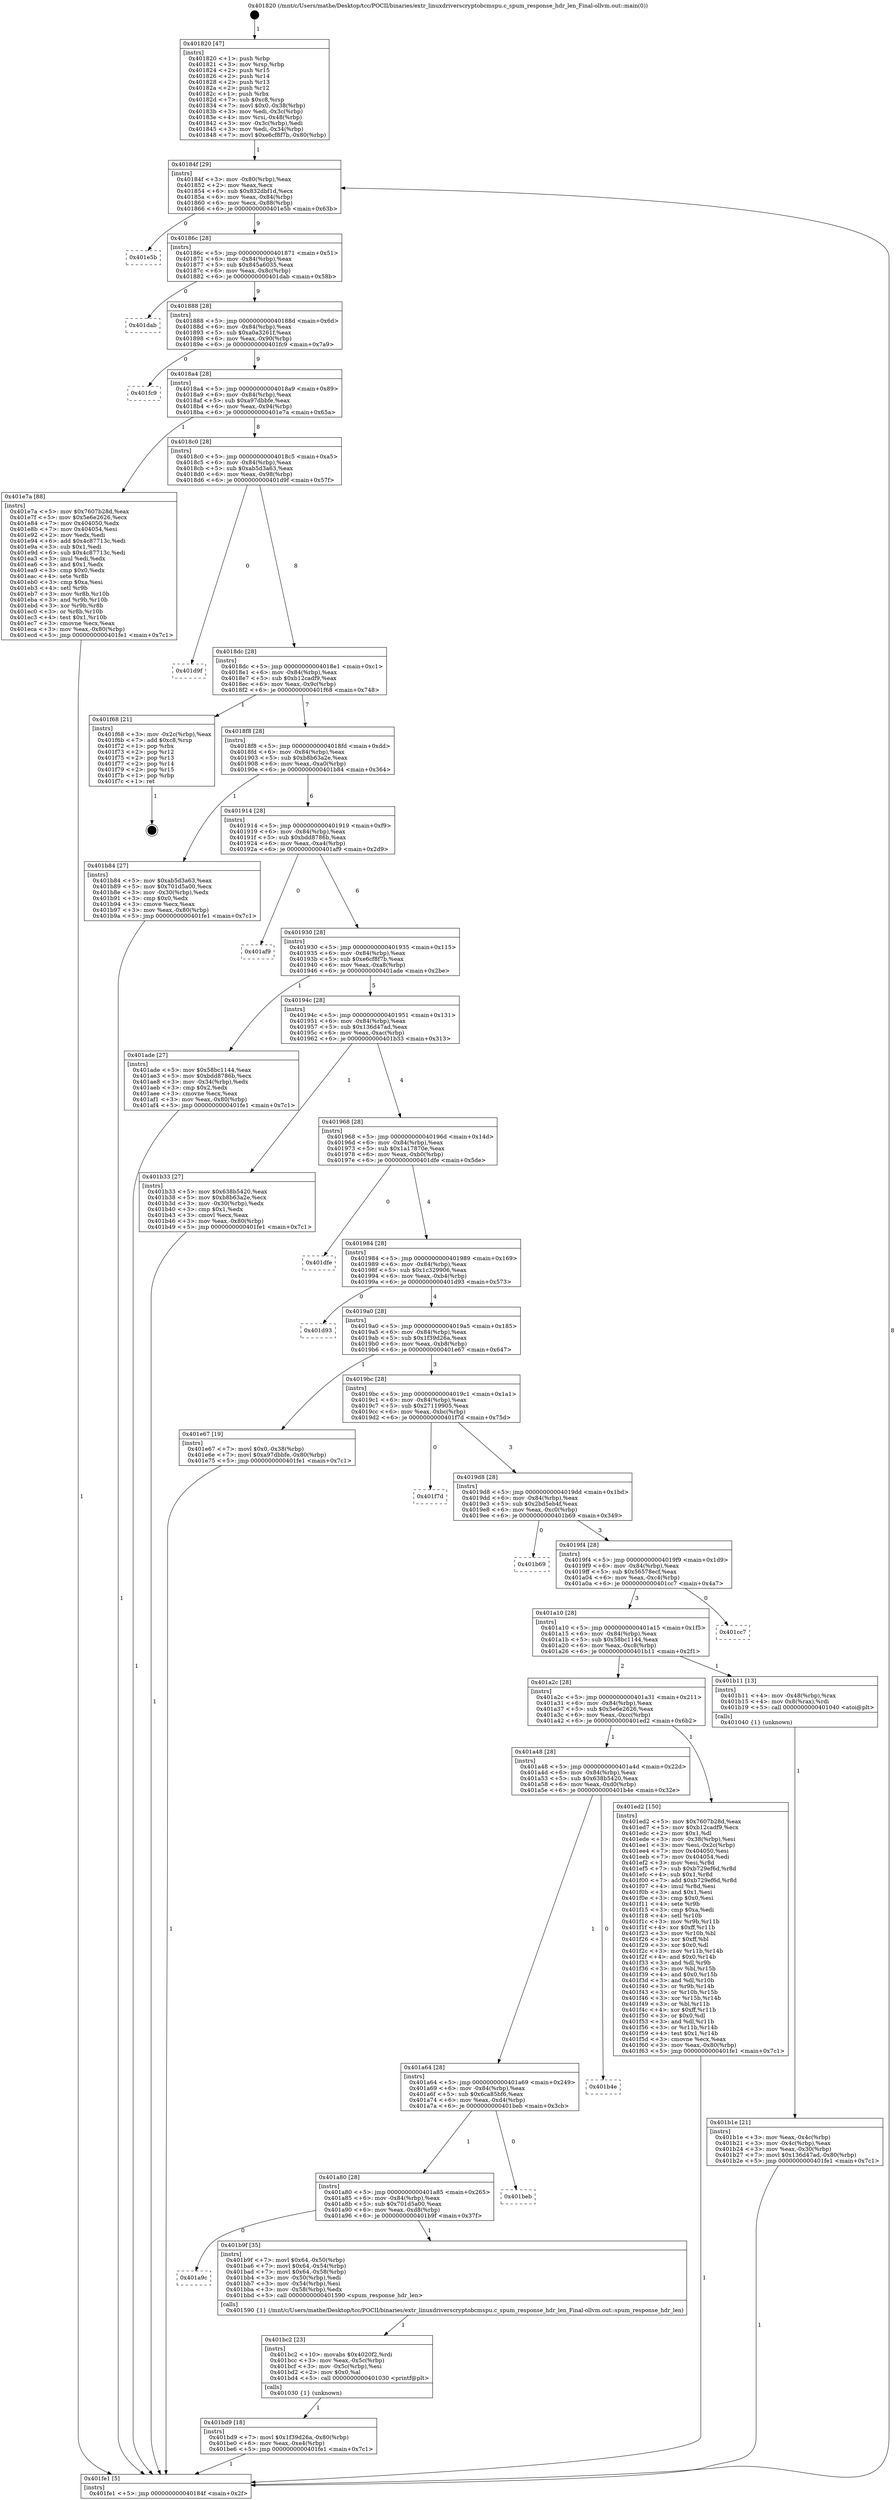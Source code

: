 digraph "0x401820" {
  label = "0x401820 (/mnt/c/Users/mathe/Desktop/tcc/POCII/binaries/extr_linuxdriverscryptobcmspu.c_spum_response_hdr_len_Final-ollvm.out::main(0))"
  labelloc = "t"
  node[shape=record]

  Entry [label="",width=0.3,height=0.3,shape=circle,fillcolor=black,style=filled]
  "0x40184f" [label="{
     0x40184f [29]\l
     | [instrs]\l
     &nbsp;&nbsp;0x40184f \<+3\>: mov -0x80(%rbp),%eax\l
     &nbsp;&nbsp;0x401852 \<+2\>: mov %eax,%ecx\l
     &nbsp;&nbsp;0x401854 \<+6\>: sub $0x832dbf1d,%ecx\l
     &nbsp;&nbsp;0x40185a \<+6\>: mov %eax,-0x84(%rbp)\l
     &nbsp;&nbsp;0x401860 \<+6\>: mov %ecx,-0x88(%rbp)\l
     &nbsp;&nbsp;0x401866 \<+6\>: je 0000000000401e5b \<main+0x63b\>\l
  }"]
  "0x401e5b" [label="{
     0x401e5b\l
  }", style=dashed]
  "0x40186c" [label="{
     0x40186c [28]\l
     | [instrs]\l
     &nbsp;&nbsp;0x40186c \<+5\>: jmp 0000000000401871 \<main+0x51\>\l
     &nbsp;&nbsp;0x401871 \<+6\>: mov -0x84(%rbp),%eax\l
     &nbsp;&nbsp;0x401877 \<+5\>: sub $0x845a6035,%eax\l
     &nbsp;&nbsp;0x40187c \<+6\>: mov %eax,-0x8c(%rbp)\l
     &nbsp;&nbsp;0x401882 \<+6\>: je 0000000000401dab \<main+0x58b\>\l
  }"]
  Exit [label="",width=0.3,height=0.3,shape=circle,fillcolor=black,style=filled,peripheries=2]
  "0x401dab" [label="{
     0x401dab\l
  }", style=dashed]
  "0x401888" [label="{
     0x401888 [28]\l
     | [instrs]\l
     &nbsp;&nbsp;0x401888 \<+5\>: jmp 000000000040188d \<main+0x6d\>\l
     &nbsp;&nbsp;0x40188d \<+6\>: mov -0x84(%rbp),%eax\l
     &nbsp;&nbsp;0x401893 \<+5\>: sub $0xa0a3261f,%eax\l
     &nbsp;&nbsp;0x401898 \<+6\>: mov %eax,-0x90(%rbp)\l
     &nbsp;&nbsp;0x40189e \<+6\>: je 0000000000401fc9 \<main+0x7a9\>\l
  }"]
  "0x401bd9" [label="{
     0x401bd9 [18]\l
     | [instrs]\l
     &nbsp;&nbsp;0x401bd9 \<+7\>: movl $0x1f39d26a,-0x80(%rbp)\l
     &nbsp;&nbsp;0x401be0 \<+6\>: mov %eax,-0xe4(%rbp)\l
     &nbsp;&nbsp;0x401be6 \<+5\>: jmp 0000000000401fe1 \<main+0x7c1\>\l
  }"]
  "0x401fc9" [label="{
     0x401fc9\l
  }", style=dashed]
  "0x4018a4" [label="{
     0x4018a4 [28]\l
     | [instrs]\l
     &nbsp;&nbsp;0x4018a4 \<+5\>: jmp 00000000004018a9 \<main+0x89\>\l
     &nbsp;&nbsp;0x4018a9 \<+6\>: mov -0x84(%rbp),%eax\l
     &nbsp;&nbsp;0x4018af \<+5\>: sub $0xa97dbbfe,%eax\l
     &nbsp;&nbsp;0x4018b4 \<+6\>: mov %eax,-0x94(%rbp)\l
     &nbsp;&nbsp;0x4018ba \<+6\>: je 0000000000401e7a \<main+0x65a\>\l
  }"]
  "0x401bc2" [label="{
     0x401bc2 [23]\l
     | [instrs]\l
     &nbsp;&nbsp;0x401bc2 \<+10\>: movabs $0x4020f2,%rdi\l
     &nbsp;&nbsp;0x401bcc \<+3\>: mov %eax,-0x5c(%rbp)\l
     &nbsp;&nbsp;0x401bcf \<+3\>: mov -0x5c(%rbp),%esi\l
     &nbsp;&nbsp;0x401bd2 \<+2\>: mov $0x0,%al\l
     &nbsp;&nbsp;0x401bd4 \<+5\>: call 0000000000401030 \<printf@plt\>\l
     | [calls]\l
     &nbsp;&nbsp;0x401030 \{1\} (unknown)\l
  }"]
  "0x401e7a" [label="{
     0x401e7a [88]\l
     | [instrs]\l
     &nbsp;&nbsp;0x401e7a \<+5\>: mov $0x7607b28d,%eax\l
     &nbsp;&nbsp;0x401e7f \<+5\>: mov $0x5e6e2626,%ecx\l
     &nbsp;&nbsp;0x401e84 \<+7\>: mov 0x404050,%edx\l
     &nbsp;&nbsp;0x401e8b \<+7\>: mov 0x404054,%esi\l
     &nbsp;&nbsp;0x401e92 \<+2\>: mov %edx,%edi\l
     &nbsp;&nbsp;0x401e94 \<+6\>: add $0x4c87713c,%edi\l
     &nbsp;&nbsp;0x401e9a \<+3\>: sub $0x1,%edi\l
     &nbsp;&nbsp;0x401e9d \<+6\>: sub $0x4c87713c,%edi\l
     &nbsp;&nbsp;0x401ea3 \<+3\>: imul %edi,%edx\l
     &nbsp;&nbsp;0x401ea6 \<+3\>: and $0x1,%edx\l
     &nbsp;&nbsp;0x401ea9 \<+3\>: cmp $0x0,%edx\l
     &nbsp;&nbsp;0x401eac \<+4\>: sete %r8b\l
     &nbsp;&nbsp;0x401eb0 \<+3\>: cmp $0xa,%esi\l
     &nbsp;&nbsp;0x401eb3 \<+4\>: setl %r9b\l
     &nbsp;&nbsp;0x401eb7 \<+3\>: mov %r8b,%r10b\l
     &nbsp;&nbsp;0x401eba \<+3\>: and %r9b,%r10b\l
     &nbsp;&nbsp;0x401ebd \<+3\>: xor %r9b,%r8b\l
     &nbsp;&nbsp;0x401ec0 \<+3\>: or %r8b,%r10b\l
     &nbsp;&nbsp;0x401ec3 \<+4\>: test $0x1,%r10b\l
     &nbsp;&nbsp;0x401ec7 \<+3\>: cmovne %ecx,%eax\l
     &nbsp;&nbsp;0x401eca \<+3\>: mov %eax,-0x80(%rbp)\l
     &nbsp;&nbsp;0x401ecd \<+5\>: jmp 0000000000401fe1 \<main+0x7c1\>\l
  }"]
  "0x4018c0" [label="{
     0x4018c0 [28]\l
     | [instrs]\l
     &nbsp;&nbsp;0x4018c0 \<+5\>: jmp 00000000004018c5 \<main+0xa5\>\l
     &nbsp;&nbsp;0x4018c5 \<+6\>: mov -0x84(%rbp),%eax\l
     &nbsp;&nbsp;0x4018cb \<+5\>: sub $0xab5d3a63,%eax\l
     &nbsp;&nbsp;0x4018d0 \<+6\>: mov %eax,-0x98(%rbp)\l
     &nbsp;&nbsp;0x4018d6 \<+6\>: je 0000000000401d9f \<main+0x57f\>\l
  }"]
  "0x401a9c" [label="{
     0x401a9c\l
  }", style=dashed]
  "0x401d9f" [label="{
     0x401d9f\l
  }", style=dashed]
  "0x4018dc" [label="{
     0x4018dc [28]\l
     | [instrs]\l
     &nbsp;&nbsp;0x4018dc \<+5\>: jmp 00000000004018e1 \<main+0xc1\>\l
     &nbsp;&nbsp;0x4018e1 \<+6\>: mov -0x84(%rbp),%eax\l
     &nbsp;&nbsp;0x4018e7 \<+5\>: sub $0xb12cadf9,%eax\l
     &nbsp;&nbsp;0x4018ec \<+6\>: mov %eax,-0x9c(%rbp)\l
     &nbsp;&nbsp;0x4018f2 \<+6\>: je 0000000000401f68 \<main+0x748\>\l
  }"]
  "0x401b9f" [label="{
     0x401b9f [35]\l
     | [instrs]\l
     &nbsp;&nbsp;0x401b9f \<+7\>: movl $0x64,-0x50(%rbp)\l
     &nbsp;&nbsp;0x401ba6 \<+7\>: movl $0x64,-0x54(%rbp)\l
     &nbsp;&nbsp;0x401bad \<+7\>: movl $0x64,-0x58(%rbp)\l
     &nbsp;&nbsp;0x401bb4 \<+3\>: mov -0x50(%rbp),%edi\l
     &nbsp;&nbsp;0x401bb7 \<+3\>: mov -0x54(%rbp),%esi\l
     &nbsp;&nbsp;0x401bba \<+3\>: mov -0x58(%rbp),%edx\l
     &nbsp;&nbsp;0x401bbd \<+5\>: call 0000000000401590 \<spum_response_hdr_len\>\l
     | [calls]\l
     &nbsp;&nbsp;0x401590 \{1\} (/mnt/c/Users/mathe/Desktop/tcc/POCII/binaries/extr_linuxdriverscryptobcmspu.c_spum_response_hdr_len_Final-ollvm.out::spum_response_hdr_len)\l
  }"]
  "0x401f68" [label="{
     0x401f68 [21]\l
     | [instrs]\l
     &nbsp;&nbsp;0x401f68 \<+3\>: mov -0x2c(%rbp),%eax\l
     &nbsp;&nbsp;0x401f6b \<+7\>: add $0xc8,%rsp\l
     &nbsp;&nbsp;0x401f72 \<+1\>: pop %rbx\l
     &nbsp;&nbsp;0x401f73 \<+2\>: pop %r12\l
     &nbsp;&nbsp;0x401f75 \<+2\>: pop %r13\l
     &nbsp;&nbsp;0x401f77 \<+2\>: pop %r14\l
     &nbsp;&nbsp;0x401f79 \<+2\>: pop %r15\l
     &nbsp;&nbsp;0x401f7b \<+1\>: pop %rbp\l
     &nbsp;&nbsp;0x401f7c \<+1\>: ret\l
  }"]
  "0x4018f8" [label="{
     0x4018f8 [28]\l
     | [instrs]\l
     &nbsp;&nbsp;0x4018f8 \<+5\>: jmp 00000000004018fd \<main+0xdd\>\l
     &nbsp;&nbsp;0x4018fd \<+6\>: mov -0x84(%rbp),%eax\l
     &nbsp;&nbsp;0x401903 \<+5\>: sub $0xb8b63a2e,%eax\l
     &nbsp;&nbsp;0x401908 \<+6\>: mov %eax,-0xa0(%rbp)\l
     &nbsp;&nbsp;0x40190e \<+6\>: je 0000000000401b84 \<main+0x364\>\l
  }"]
  "0x401a80" [label="{
     0x401a80 [28]\l
     | [instrs]\l
     &nbsp;&nbsp;0x401a80 \<+5\>: jmp 0000000000401a85 \<main+0x265\>\l
     &nbsp;&nbsp;0x401a85 \<+6\>: mov -0x84(%rbp),%eax\l
     &nbsp;&nbsp;0x401a8b \<+5\>: sub $0x701d5a00,%eax\l
     &nbsp;&nbsp;0x401a90 \<+6\>: mov %eax,-0xd8(%rbp)\l
     &nbsp;&nbsp;0x401a96 \<+6\>: je 0000000000401b9f \<main+0x37f\>\l
  }"]
  "0x401b84" [label="{
     0x401b84 [27]\l
     | [instrs]\l
     &nbsp;&nbsp;0x401b84 \<+5\>: mov $0xab5d3a63,%eax\l
     &nbsp;&nbsp;0x401b89 \<+5\>: mov $0x701d5a00,%ecx\l
     &nbsp;&nbsp;0x401b8e \<+3\>: mov -0x30(%rbp),%edx\l
     &nbsp;&nbsp;0x401b91 \<+3\>: cmp $0x0,%edx\l
     &nbsp;&nbsp;0x401b94 \<+3\>: cmove %ecx,%eax\l
     &nbsp;&nbsp;0x401b97 \<+3\>: mov %eax,-0x80(%rbp)\l
     &nbsp;&nbsp;0x401b9a \<+5\>: jmp 0000000000401fe1 \<main+0x7c1\>\l
  }"]
  "0x401914" [label="{
     0x401914 [28]\l
     | [instrs]\l
     &nbsp;&nbsp;0x401914 \<+5\>: jmp 0000000000401919 \<main+0xf9\>\l
     &nbsp;&nbsp;0x401919 \<+6\>: mov -0x84(%rbp),%eax\l
     &nbsp;&nbsp;0x40191f \<+5\>: sub $0xbdd8786b,%eax\l
     &nbsp;&nbsp;0x401924 \<+6\>: mov %eax,-0xa4(%rbp)\l
     &nbsp;&nbsp;0x40192a \<+6\>: je 0000000000401af9 \<main+0x2d9\>\l
  }"]
  "0x401beb" [label="{
     0x401beb\l
  }", style=dashed]
  "0x401af9" [label="{
     0x401af9\l
  }", style=dashed]
  "0x401930" [label="{
     0x401930 [28]\l
     | [instrs]\l
     &nbsp;&nbsp;0x401930 \<+5\>: jmp 0000000000401935 \<main+0x115\>\l
     &nbsp;&nbsp;0x401935 \<+6\>: mov -0x84(%rbp),%eax\l
     &nbsp;&nbsp;0x40193b \<+5\>: sub $0xe6cf8f7b,%eax\l
     &nbsp;&nbsp;0x401940 \<+6\>: mov %eax,-0xa8(%rbp)\l
     &nbsp;&nbsp;0x401946 \<+6\>: je 0000000000401ade \<main+0x2be\>\l
  }"]
  "0x401a64" [label="{
     0x401a64 [28]\l
     | [instrs]\l
     &nbsp;&nbsp;0x401a64 \<+5\>: jmp 0000000000401a69 \<main+0x249\>\l
     &nbsp;&nbsp;0x401a69 \<+6\>: mov -0x84(%rbp),%eax\l
     &nbsp;&nbsp;0x401a6f \<+5\>: sub $0x6ca85bf6,%eax\l
     &nbsp;&nbsp;0x401a74 \<+6\>: mov %eax,-0xd4(%rbp)\l
     &nbsp;&nbsp;0x401a7a \<+6\>: je 0000000000401beb \<main+0x3cb\>\l
  }"]
  "0x401ade" [label="{
     0x401ade [27]\l
     | [instrs]\l
     &nbsp;&nbsp;0x401ade \<+5\>: mov $0x58bc1144,%eax\l
     &nbsp;&nbsp;0x401ae3 \<+5\>: mov $0xbdd8786b,%ecx\l
     &nbsp;&nbsp;0x401ae8 \<+3\>: mov -0x34(%rbp),%edx\l
     &nbsp;&nbsp;0x401aeb \<+3\>: cmp $0x2,%edx\l
     &nbsp;&nbsp;0x401aee \<+3\>: cmovne %ecx,%eax\l
     &nbsp;&nbsp;0x401af1 \<+3\>: mov %eax,-0x80(%rbp)\l
     &nbsp;&nbsp;0x401af4 \<+5\>: jmp 0000000000401fe1 \<main+0x7c1\>\l
  }"]
  "0x40194c" [label="{
     0x40194c [28]\l
     | [instrs]\l
     &nbsp;&nbsp;0x40194c \<+5\>: jmp 0000000000401951 \<main+0x131\>\l
     &nbsp;&nbsp;0x401951 \<+6\>: mov -0x84(%rbp),%eax\l
     &nbsp;&nbsp;0x401957 \<+5\>: sub $0x136d47ad,%eax\l
     &nbsp;&nbsp;0x40195c \<+6\>: mov %eax,-0xac(%rbp)\l
     &nbsp;&nbsp;0x401962 \<+6\>: je 0000000000401b33 \<main+0x313\>\l
  }"]
  "0x401fe1" [label="{
     0x401fe1 [5]\l
     | [instrs]\l
     &nbsp;&nbsp;0x401fe1 \<+5\>: jmp 000000000040184f \<main+0x2f\>\l
  }"]
  "0x401820" [label="{
     0x401820 [47]\l
     | [instrs]\l
     &nbsp;&nbsp;0x401820 \<+1\>: push %rbp\l
     &nbsp;&nbsp;0x401821 \<+3\>: mov %rsp,%rbp\l
     &nbsp;&nbsp;0x401824 \<+2\>: push %r15\l
     &nbsp;&nbsp;0x401826 \<+2\>: push %r14\l
     &nbsp;&nbsp;0x401828 \<+2\>: push %r13\l
     &nbsp;&nbsp;0x40182a \<+2\>: push %r12\l
     &nbsp;&nbsp;0x40182c \<+1\>: push %rbx\l
     &nbsp;&nbsp;0x40182d \<+7\>: sub $0xc8,%rsp\l
     &nbsp;&nbsp;0x401834 \<+7\>: movl $0x0,-0x38(%rbp)\l
     &nbsp;&nbsp;0x40183b \<+3\>: mov %edi,-0x3c(%rbp)\l
     &nbsp;&nbsp;0x40183e \<+4\>: mov %rsi,-0x48(%rbp)\l
     &nbsp;&nbsp;0x401842 \<+3\>: mov -0x3c(%rbp),%edi\l
     &nbsp;&nbsp;0x401845 \<+3\>: mov %edi,-0x34(%rbp)\l
     &nbsp;&nbsp;0x401848 \<+7\>: movl $0xe6cf8f7b,-0x80(%rbp)\l
  }"]
  "0x401b4e" [label="{
     0x401b4e\l
  }", style=dashed]
  "0x401b33" [label="{
     0x401b33 [27]\l
     | [instrs]\l
     &nbsp;&nbsp;0x401b33 \<+5\>: mov $0x638b5420,%eax\l
     &nbsp;&nbsp;0x401b38 \<+5\>: mov $0xb8b63a2e,%ecx\l
     &nbsp;&nbsp;0x401b3d \<+3\>: mov -0x30(%rbp),%edx\l
     &nbsp;&nbsp;0x401b40 \<+3\>: cmp $0x1,%edx\l
     &nbsp;&nbsp;0x401b43 \<+3\>: cmovl %ecx,%eax\l
     &nbsp;&nbsp;0x401b46 \<+3\>: mov %eax,-0x80(%rbp)\l
     &nbsp;&nbsp;0x401b49 \<+5\>: jmp 0000000000401fe1 \<main+0x7c1\>\l
  }"]
  "0x401968" [label="{
     0x401968 [28]\l
     | [instrs]\l
     &nbsp;&nbsp;0x401968 \<+5\>: jmp 000000000040196d \<main+0x14d\>\l
     &nbsp;&nbsp;0x40196d \<+6\>: mov -0x84(%rbp),%eax\l
     &nbsp;&nbsp;0x401973 \<+5\>: sub $0x1a17870e,%eax\l
     &nbsp;&nbsp;0x401978 \<+6\>: mov %eax,-0xb0(%rbp)\l
     &nbsp;&nbsp;0x40197e \<+6\>: je 0000000000401dfe \<main+0x5de\>\l
  }"]
  "0x401a48" [label="{
     0x401a48 [28]\l
     | [instrs]\l
     &nbsp;&nbsp;0x401a48 \<+5\>: jmp 0000000000401a4d \<main+0x22d\>\l
     &nbsp;&nbsp;0x401a4d \<+6\>: mov -0x84(%rbp),%eax\l
     &nbsp;&nbsp;0x401a53 \<+5\>: sub $0x638b5420,%eax\l
     &nbsp;&nbsp;0x401a58 \<+6\>: mov %eax,-0xd0(%rbp)\l
     &nbsp;&nbsp;0x401a5e \<+6\>: je 0000000000401b4e \<main+0x32e\>\l
  }"]
  "0x401dfe" [label="{
     0x401dfe\l
  }", style=dashed]
  "0x401984" [label="{
     0x401984 [28]\l
     | [instrs]\l
     &nbsp;&nbsp;0x401984 \<+5\>: jmp 0000000000401989 \<main+0x169\>\l
     &nbsp;&nbsp;0x401989 \<+6\>: mov -0x84(%rbp),%eax\l
     &nbsp;&nbsp;0x40198f \<+5\>: sub $0x1c329906,%eax\l
     &nbsp;&nbsp;0x401994 \<+6\>: mov %eax,-0xb4(%rbp)\l
     &nbsp;&nbsp;0x40199a \<+6\>: je 0000000000401d93 \<main+0x573\>\l
  }"]
  "0x401ed2" [label="{
     0x401ed2 [150]\l
     | [instrs]\l
     &nbsp;&nbsp;0x401ed2 \<+5\>: mov $0x7607b28d,%eax\l
     &nbsp;&nbsp;0x401ed7 \<+5\>: mov $0xb12cadf9,%ecx\l
     &nbsp;&nbsp;0x401edc \<+2\>: mov $0x1,%dl\l
     &nbsp;&nbsp;0x401ede \<+3\>: mov -0x38(%rbp),%esi\l
     &nbsp;&nbsp;0x401ee1 \<+3\>: mov %esi,-0x2c(%rbp)\l
     &nbsp;&nbsp;0x401ee4 \<+7\>: mov 0x404050,%esi\l
     &nbsp;&nbsp;0x401eeb \<+7\>: mov 0x404054,%edi\l
     &nbsp;&nbsp;0x401ef2 \<+3\>: mov %esi,%r8d\l
     &nbsp;&nbsp;0x401ef5 \<+7\>: sub $0xb729ef6d,%r8d\l
     &nbsp;&nbsp;0x401efc \<+4\>: sub $0x1,%r8d\l
     &nbsp;&nbsp;0x401f00 \<+7\>: add $0xb729ef6d,%r8d\l
     &nbsp;&nbsp;0x401f07 \<+4\>: imul %r8d,%esi\l
     &nbsp;&nbsp;0x401f0b \<+3\>: and $0x1,%esi\l
     &nbsp;&nbsp;0x401f0e \<+3\>: cmp $0x0,%esi\l
     &nbsp;&nbsp;0x401f11 \<+4\>: sete %r9b\l
     &nbsp;&nbsp;0x401f15 \<+3\>: cmp $0xa,%edi\l
     &nbsp;&nbsp;0x401f18 \<+4\>: setl %r10b\l
     &nbsp;&nbsp;0x401f1c \<+3\>: mov %r9b,%r11b\l
     &nbsp;&nbsp;0x401f1f \<+4\>: xor $0xff,%r11b\l
     &nbsp;&nbsp;0x401f23 \<+3\>: mov %r10b,%bl\l
     &nbsp;&nbsp;0x401f26 \<+3\>: xor $0xff,%bl\l
     &nbsp;&nbsp;0x401f29 \<+3\>: xor $0x0,%dl\l
     &nbsp;&nbsp;0x401f2c \<+3\>: mov %r11b,%r14b\l
     &nbsp;&nbsp;0x401f2f \<+4\>: and $0x0,%r14b\l
     &nbsp;&nbsp;0x401f33 \<+3\>: and %dl,%r9b\l
     &nbsp;&nbsp;0x401f36 \<+3\>: mov %bl,%r15b\l
     &nbsp;&nbsp;0x401f39 \<+4\>: and $0x0,%r15b\l
     &nbsp;&nbsp;0x401f3d \<+3\>: and %dl,%r10b\l
     &nbsp;&nbsp;0x401f40 \<+3\>: or %r9b,%r14b\l
     &nbsp;&nbsp;0x401f43 \<+3\>: or %r10b,%r15b\l
     &nbsp;&nbsp;0x401f46 \<+3\>: xor %r15b,%r14b\l
     &nbsp;&nbsp;0x401f49 \<+3\>: or %bl,%r11b\l
     &nbsp;&nbsp;0x401f4c \<+4\>: xor $0xff,%r11b\l
     &nbsp;&nbsp;0x401f50 \<+3\>: or $0x0,%dl\l
     &nbsp;&nbsp;0x401f53 \<+3\>: and %dl,%r11b\l
     &nbsp;&nbsp;0x401f56 \<+3\>: or %r11b,%r14b\l
     &nbsp;&nbsp;0x401f59 \<+4\>: test $0x1,%r14b\l
     &nbsp;&nbsp;0x401f5d \<+3\>: cmovne %ecx,%eax\l
     &nbsp;&nbsp;0x401f60 \<+3\>: mov %eax,-0x80(%rbp)\l
     &nbsp;&nbsp;0x401f63 \<+5\>: jmp 0000000000401fe1 \<main+0x7c1\>\l
  }"]
  "0x401d93" [label="{
     0x401d93\l
  }", style=dashed]
  "0x4019a0" [label="{
     0x4019a0 [28]\l
     | [instrs]\l
     &nbsp;&nbsp;0x4019a0 \<+5\>: jmp 00000000004019a5 \<main+0x185\>\l
     &nbsp;&nbsp;0x4019a5 \<+6\>: mov -0x84(%rbp),%eax\l
     &nbsp;&nbsp;0x4019ab \<+5\>: sub $0x1f39d26a,%eax\l
     &nbsp;&nbsp;0x4019b0 \<+6\>: mov %eax,-0xb8(%rbp)\l
     &nbsp;&nbsp;0x4019b6 \<+6\>: je 0000000000401e67 \<main+0x647\>\l
  }"]
  "0x401b1e" [label="{
     0x401b1e [21]\l
     | [instrs]\l
     &nbsp;&nbsp;0x401b1e \<+3\>: mov %eax,-0x4c(%rbp)\l
     &nbsp;&nbsp;0x401b21 \<+3\>: mov -0x4c(%rbp),%eax\l
     &nbsp;&nbsp;0x401b24 \<+3\>: mov %eax,-0x30(%rbp)\l
     &nbsp;&nbsp;0x401b27 \<+7\>: movl $0x136d47ad,-0x80(%rbp)\l
     &nbsp;&nbsp;0x401b2e \<+5\>: jmp 0000000000401fe1 \<main+0x7c1\>\l
  }"]
  "0x401e67" [label="{
     0x401e67 [19]\l
     | [instrs]\l
     &nbsp;&nbsp;0x401e67 \<+7\>: movl $0x0,-0x38(%rbp)\l
     &nbsp;&nbsp;0x401e6e \<+7\>: movl $0xa97dbbfe,-0x80(%rbp)\l
     &nbsp;&nbsp;0x401e75 \<+5\>: jmp 0000000000401fe1 \<main+0x7c1\>\l
  }"]
  "0x4019bc" [label="{
     0x4019bc [28]\l
     | [instrs]\l
     &nbsp;&nbsp;0x4019bc \<+5\>: jmp 00000000004019c1 \<main+0x1a1\>\l
     &nbsp;&nbsp;0x4019c1 \<+6\>: mov -0x84(%rbp),%eax\l
     &nbsp;&nbsp;0x4019c7 \<+5\>: sub $0x27119905,%eax\l
     &nbsp;&nbsp;0x4019cc \<+6\>: mov %eax,-0xbc(%rbp)\l
     &nbsp;&nbsp;0x4019d2 \<+6\>: je 0000000000401f7d \<main+0x75d\>\l
  }"]
  "0x401a2c" [label="{
     0x401a2c [28]\l
     | [instrs]\l
     &nbsp;&nbsp;0x401a2c \<+5\>: jmp 0000000000401a31 \<main+0x211\>\l
     &nbsp;&nbsp;0x401a31 \<+6\>: mov -0x84(%rbp),%eax\l
     &nbsp;&nbsp;0x401a37 \<+5\>: sub $0x5e6e2626,%eax\l
     &nbsp;&nbsp;0x401a3c \<+6\>: mov %eax,-0xcc(%rbp)\l
     &nbsp;&nbsp;0x401a42 \<+6\>: je 0000000000401ed2 \<main+0x6b2\>\l
  }"]
  "0x401f7d" [label="{
     0x401f7d\l
  }", style=dashed]
  "0x4019d8" [label="{
     0x4019d8 [28]\l
     | [instrs]\l
     &nbsp;&nbsp;0x4019d8 \<+5\>: jmp 00000000004019dd \<main+0x1bd\>\l
     &nbsp;&nbsp;0x4019dd \<+6\>: mov -0x84(%rbp),%eax\l
     &nbsp;&nbsp;0x4019e3 \<+5\>: sub $0x2bd5eb4f,%eax\l
     &nbsp;&nbsp;0x4019e8 \<+6\>: mov %eax,-0xc0(%rbp)\l
     &nbsp;&nbsp;0x4019ee \<+6\>: je 0000000000401b69 \<main+0x349\>\l
  }"]
  "0x401b11" [label="{
     0x401b11 [13]\l
     | [instrs]\l
     &nbsp;&nbsp;0x401b11 \<+4\>: mov -0x48(%rbp),%rax\l
     &nbsp;&nbsp;0x401b15 \<+4\>: mov 0x8(%rax),%rdi\l
     &nbsp;&nbsp;0x401b19 \<+5\>: call 0000000000401040 \<atoi@plt\>\l
     | [calls]\l
     &nbsp;&nbsp;0x401040 \{1\} (unknown)\l
  }"]
  "0x401b69" [label="{
     0x401b69\l
  }", style=dashed]
  "0x4019f4" [label="{
     0x4019f4 [28]\l
     | [instrs]\l
     &nbsp;&nbsp;0x4019f4 \<+5\>: jmp 00000000004019f9 \<main+0x1d9\>\l
     &nbsp;&nbsp;0x4019f9 \<+6\>: mov -0x84(%rbp),%eax\l
     &nbsp;&nbsp;0x4019ff \<+5\>: sub $0x56578ecf,%eax\l
     &nbsp;&nbsp;0x401a04 \<+6\>: mov %eax,-0xc4(%rbp)\l
     &nbsp;&nbsp;0x401a0a \<+6\>: je 0000000000401cc7 \<main+0x4a7\>\l
  }"]
  "0x401a10" [label="{
     0x401a10 [28]\l
     | [instrs]\l
     &nbsp;&nbsp;0x401a10 \<+5\>: jmp 0000000000401a15 \<main+0x1f5\>\l
     &nbsp;&nbsp;0x401a15 \<+6\>: mov -0x84(%rbp),%eax\l
     &nbsp;&nbsp;0x401a1b \<+5\>: sub $0x58bc1144,%eax\l
     &nbsp;&nbsp;0x401a20 \<+6\>: mov %eax,-0xc8(%rbp)\l
     &nbsp;&nbsp;0x401a26 \<+6\>: je 0000000000401b11 \<main+0x2f1\>\l
  }"]
  "0x401cc7" [label="{
     0x401cc7\l
  }", style=dashed]
  Entry -> "0x401820" [label=" 1"]
  "0x40184f" -> "0x401e5b" [label=" 0"]
  "0x40184f" -> "0x40186c" [label=" 9"]
  "0x401f68" -> Exit [label=" 1"]
  "0x40186c" -> "0x401dab" [label=" 0"]
  "0x40186c" -> "0x401888" [label=" 9"]
  "0x401ed2" -> "0x401fe1" [label=" 1"]
  "0x401888" -> "0x401fc9" [label=" 0"]
  "0x401888" -> "0x4018a4" [label=" 9"]
  "0x401e7a" -> "0x401fe1" [label=" 1"]
  "0x4018a4" -> "0x401e7a" [label=" 1"]
  "0x4018a4" -> "0x4018c0" [label=" 8"]
  "0x401e67" -> "0x401fe1" [label=" 1"]
  "0x4018c0" -> "0x401d9f" [label=" 0"]
  "0x4018c0" -> "0x4018dc" [label=" 8"]
  "0x401bd9" -> "0x401fe1" [label=" 1"]
  "0x4018dc" -> "0x401f68" [label=" 1"]
  "0x4018dc" -> "0x4018f8" [label=" 7"]
  "0x401bc2" -> "0x401bd9" [label=" 1"]
  "0x4018f8" -> "0x401b84" [label=" 1"]
  "0x4018f8" -> "0x401914" [label=" 6"]
  "0x401a80" -> "0x401a9c" [label=" 0"]
  "0x401914" -> "0x401af9" [label=" 0"]
  "0x401914" -> "0x401930" [label=" 6"]
  "0x401a80" -> "0x401b9f" [label=" 1"]
  "0x401930" -> "0x401ade" [label=" 1"]
  "0x401930" -> "0x40194c" [label=" 5"]
  "0x401ade" -> "0x401fe1" [label=" 1"]
  "0x401820" -> "0x40184f" [label=" 1"]
  "0x401fe1" -> "0x40184f" [label=" 8"]
  "0x401a64" -> "0x401a80" [label=" 1"]
  "0x40194c" -> "0x401b33" [label=" 1"]
  "0x40194c" -> "0x401968" [label=" 4"]
  "0x401a64" -> "0x401beb" [label=" 0"]
  "0x401968" -> "0x401dfe" [label=" 0"]
  "0x401968" -> "0x401984" [label=" 4"]
  "0x401a48" -> "0x401a64" [label=" 1"]
  "0x401984" -> "0x401d93" [label=" 0"]
  "0x401984" -> "0x4019a0" [label=" 4"]
  "0x401a48" -> "0x401b4e" [label=" 0"]
  "0x4019a0" -> "0x401e67" [label=" 1"]
  "0x4019a0" -> "0x4019bc" [label=" 3"]
  "0x401a2c" -> "0x401a48" [label=" 1"]
  "0x4019bc" -> "0x401f7d" [label=" 0"]
  "0x4019bc" -> "0x4019d8" [label=" 3"]
  "0x401a2c" -> "0x401ed2" [label=" 1"]
  "0x4019d8" -> "0x401b69" [label=" 0"]
  "0x4019d8" -> "0x4019f4" [label=" 3"]
  "0x401b9f" -> "0x401bc2" [label=" 1"]
  "0x4019f4" -> "0x401cc7" [label=" 0"]
  "0x4019f4" -> "0x401a10" [label=" 3"]
  "0x401b84" -> "0x401fe1" [label=" 1"]
  "0x401a10" -> "0x401b11" [label=" 1"]
  "0x401a10" -> "0x401a2c" [label=" 2"]
  "0x401b11" -> "0x401b1e" [label=" 1"]
  "0x401b1e" -> "0x401fe1" [label=" 1"]
  "0x401b33" -> "0x401fe1" [label=" 1"]
}
